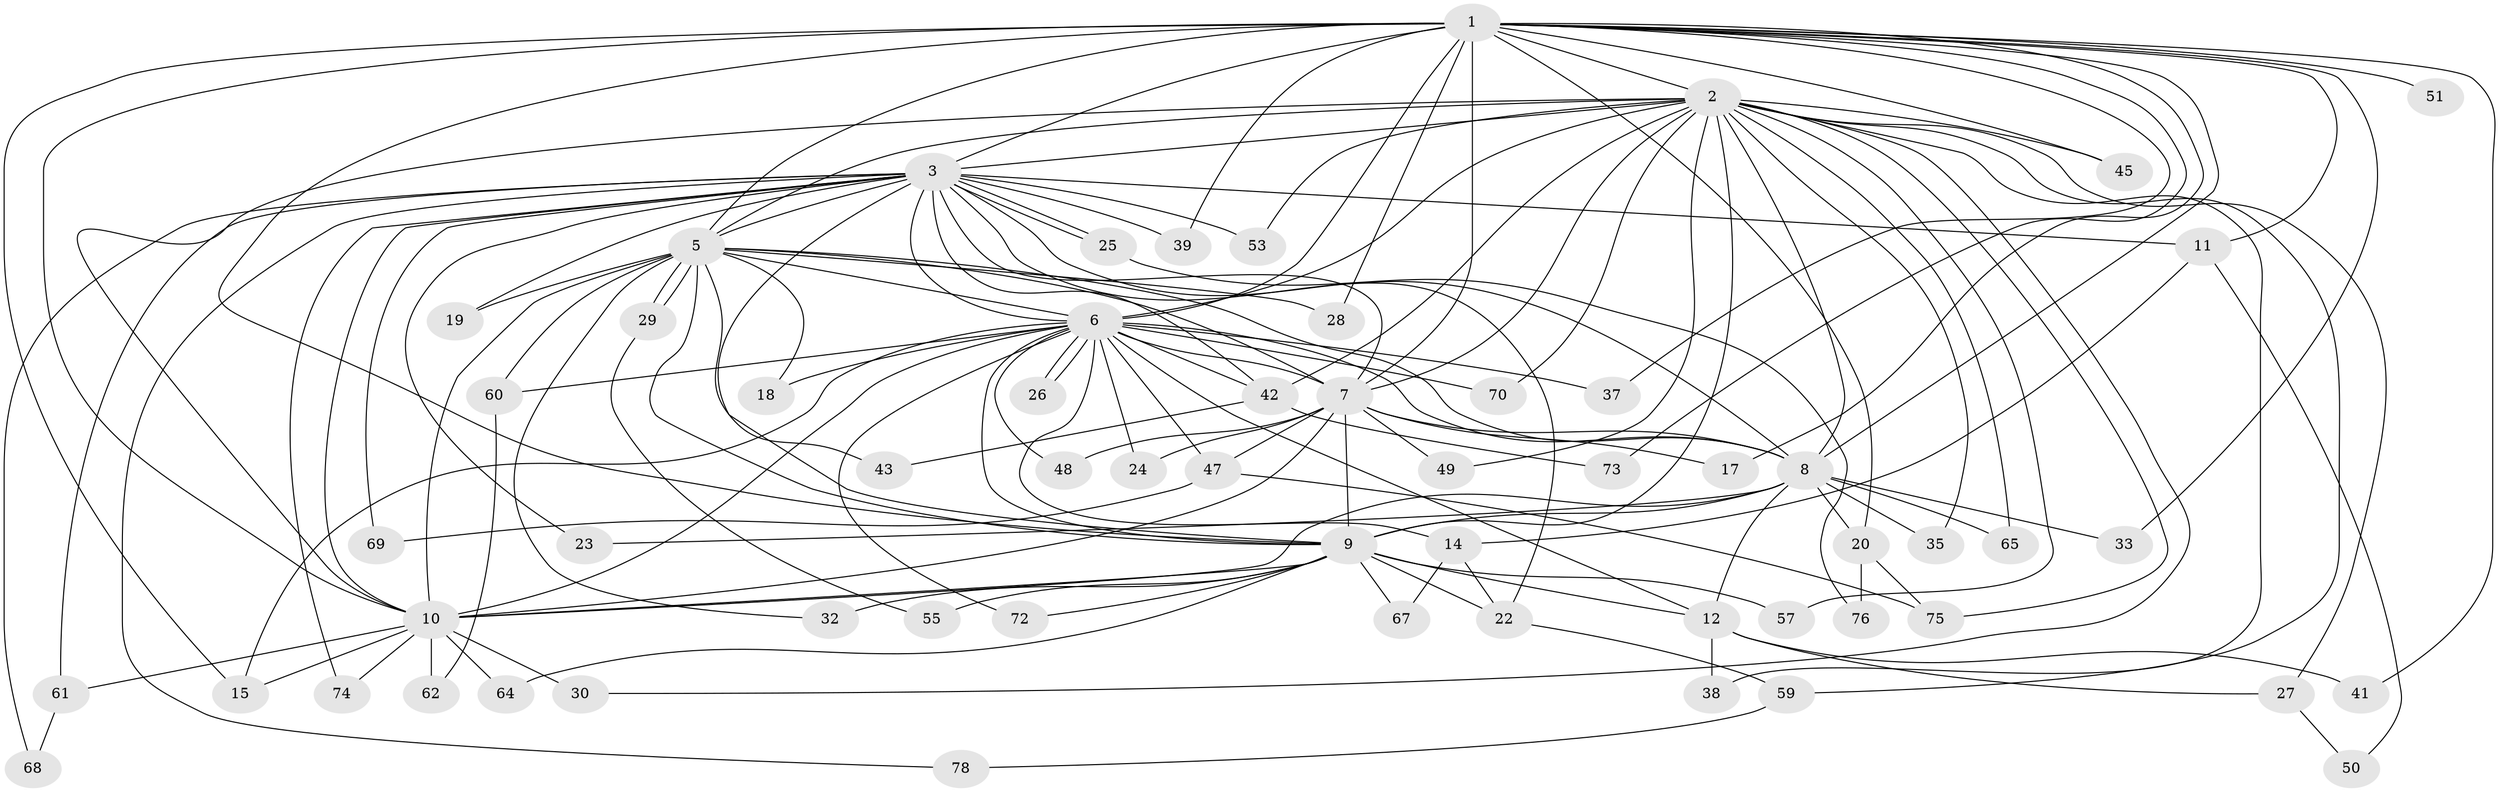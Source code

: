 // Generated by graph-tools (version 1.1) at 2025/23/03/03/25 07:23:36]
// undirected, 60 vertices, 142 edges
graph export_dot {
graph [start="1"]
  node [color=gray90,style=filled];
  1 [super="+4"];
  2 [super="+31"];
  3 [super="+44"];
  5 [super="+13"];
  6 [super="+16"];
  7 [super="+52"];
  8 [super="+66"];
  9 [super="+56"];
  10 [super="+21"];
  11 [super="+46"];
  12 [super="+36"];
  14;
  15;
  17;
  18;
  19;
  20 [super="+40"];
  22 [super="+54"];
  23;
  24;
  25;
  26;
  27;
  28;
  29;
  30 [super="+34"];
  32;
  33;
  35;
  37;
  38;
  39;
  41;
  42 [super="+71"];
  43;
  45;
  47 [super="+63"];
  48;
  49;
  50;
  51;
  53;
  55;
  57 [super="+58"];
  59;
  60;
  61;
  62;
  64;
  65;
  67;
  68;
  69;
  70;
  72;
  73;
  74;
  75 [super="+77"];
  76;
  78;
  1 -- 2 [weight=2];
  1 -- 3 [weight=2];
  1 -- 5 [weight=2];
  1 -- 6 [weight=3];
  1 -- 7 [weight=2];
  1 -- 8 [weight=2];
  1 -- 9 [weight=2];
  1 -- 10 [weight=2];
  1 -- 11 [weight=2];
  1 -- 17;
  1 -- 20;
  1 -- 33;
  1 -- 39;
  1 -- 51 [weight=2];
  1 -- 73;
  1 -- 15;
  1 -- 28;
  1 -- 37;
  1 -- 41;
  1 -- 45;
  2 -- 3;
  2 -- 5;
  2 -- 6;
  2 -- 7;
  2 -- 8 [weight=2];
  2 -- 9 [weight=2];
  2 -- 10;
  2 -- 27;
  2 -- 30;
  2 -- 35;
  2 -- 38;
  2 -- 42;
  2 -- 57 [weight=2];
  2 -- 59;
  2 -- 70;
  2 -- 75;
  2 -- 65;
  2 -- 49;
  2 -- 53;
  2 -- 45;
  3 -- 5;
  3 -- 6;
  3 -- 7;
  3 -- 8;
  3 -- 9;
  3 -- 10;
  3 -- 11;
  3 -- 19;
  3 -- 23;
  3 -- 25;
  3 -- 25;
  3 -- 39;
  3 -- 53;
  3 -- 61;
  3 -- 68;
  3 -- 69;
  3 -- 74;
  3 -- 78;
  3 -- 42;
  3 -- 22;
  5 -- 6;
  5 -- 7;
  5 -- 8 [weight=2];
  5 -- 9;
  5 -- 10;
  5 -- 18;
  5 -- 19;
  5 -- 28;
  5 -- 29;
  5 -- 29;
  5 -- 32;
  5 -- 43;
  5 -- 60;
  6 -- 7;
  6 -- 8 [weight=2];
  6 -- 9;
  6 -- 10;
  6 -- 12;
  6 -- 14;
  6 -- 15;
  6 -- 18;
  6 -- 24;
  6 -- 26;
  6 -- 26;
  6 -- 37;
  6 -- 42;
  6 -- 47 [weight=2];
  6 -- 48;
  6 -- 60;
  6 -- 70;
  6 -- 72;
  7 -- 8;
  7 -- 9;
  7 -- 10;
  7 -- 17;
  7 -- 24;
  7 -- 47;
  7 -- 48;
  7 -- 49;
  8 -- 9;
  8 -- 10;
  8 -- 12;
  8 -- 20 [weight=2];
  8 -- 23;
  8 -- 33;
  8 -- 35;
  8 -- 65;
  9 -- 10;
  9 -- 22;
  9 -- 32;
  9 -- 55;
  9 -- 57;
  9 -- 64;
  9 -- 67;
  9 -- 72;
  9 -- 12;
  10 -- 30 [weight=2];
  10 -- 61;
  10 -- 62;
  10 -- 64;
  10 -- 74;
  10 -- 15;
  11 -- 14;
  11 -- 50;
  12 -- 27;
  12 -- 41;
  12 -- 38;
  14 -- 22;
  14 -- 67;
  20 -- 75;
  20 -- 76;
  22 -- 59;
  25 -- 76;
  27 -- 50;
  29 -- 55;
  42 -- 43;
  42 -- 73;
  47 -- 69;
  47 -- 75;
  59 -- 78;
  60 -- 62;
  61 -- 68;
}

